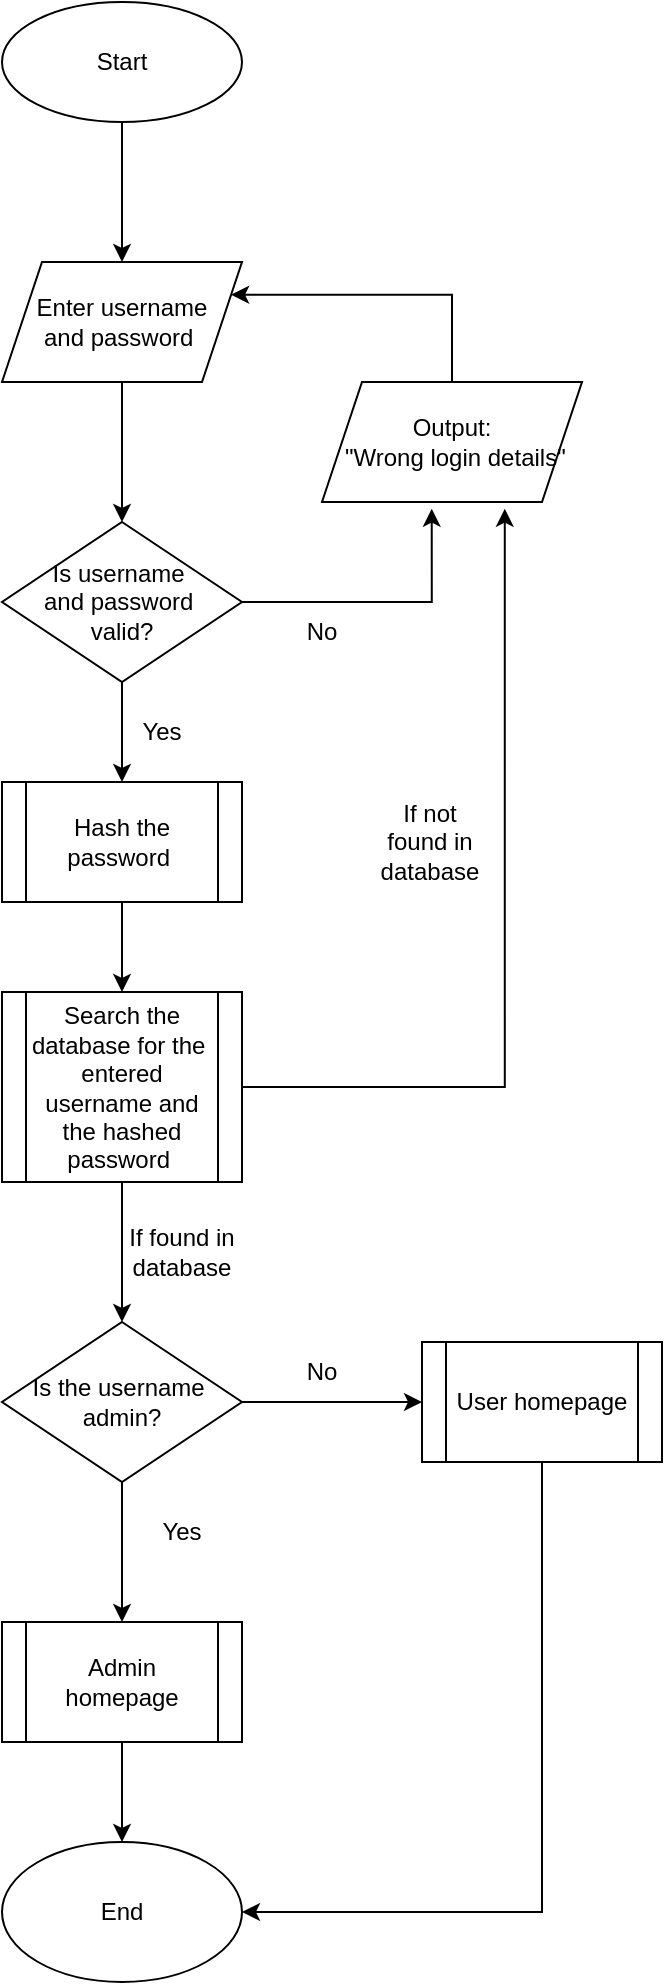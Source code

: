 <mxfile version="26.0.13">
  <diagram id="C5RBs43oDa-KdzZeNtuy" name="Page-1">
    <mxGraphModel dx="1764" dy="916" grid="1" gridSize="10" guides="1" tooltips="1" connect="1" arrows="1" fold="1" page="1" pageScale="1" pageWidth="827" pageHeight="1169" math="0" shadow="0">
      <root>
        <mxCell id="WIyWlLk6GJQsqaUBKTNV-0" />
        <mxCell id="WIyWlLk6GJQsqaUBKTNV-1" parent="WIyWlLk6GJQsqaUBKTNV-0" />
        <mxCell id="Uu99uthvuE6E15-0EjU5-3" style="edgeStyle=orthogonalEdgeStyle;rounded=0;orthogonalLoop=1;jettySize=auto;html=1;exitX=0.5;exitY=1;exitDx=0;exitDy=0;entryX=0.5;entryY=0;entryDx=0;entryDy=0;" edge="1" parent="WIyWlLk6GJQsqaUBKTNV-1" source="Uu99uthvuE6E15-0EjU5-0" target="Uu99uthvuE6E15-0EjU5-1">
          <mxGeometry relative="1" as="geometry" />
        </mxCell>
        <mxCell id="Uu99uthvuE6E15-0EjU5-0" value="Start" style="ellipse;whiteSpace=wrap;html=1;" vertex="1" parent="WIyWlLk6GJQsqaUBKTNV-1">
          <mxGeometry x="230" y="60" width="120" height="60" as="geometry" />
        </mxCell>
        <mxCell id="Uu99uthvuE6E15-0EjU5-5" value="" style="edgeStyle=orthogonalEdgeStyle;rounded=0;orthogonalLoop=1;jettySize=auto;html=1;" edge="1" parent="WIyWlLk6GJQsqaUBKTNV-1" source="Uu99uthvuE6E15-0EjU5-1" target="Uu99uthvuE6E15-0EjU5-4">
          <mxGeometry relative="1" as="geometry" />
        </mxCell>
        <mxCell id="Uu99uthvuE6E15-0EjU5-1" value="Enter username&lt;div&gt;and password&amp;nbsp;&lt;/div&gt;" style="shape=parallelogram;perimeter=parallelogramPerimeter;whiteSpace=wrap;html=1;fixedSize=1;" vertex="1" parent="WIyWlLk6GJQsqaUBKTNV-1">
          <mxGeometry x="230" y="190" width="120" height="60" as="geometry" />
        </mxCell>
        <mxCell id="Uu99uthvuE6E15-0EjU5-8" style="edgeStyle=orthogonalEdgeStyle;rounded=0;orthogonalLoop=1;jettySize=auto;html=1;entryX=0.5;entryY=0;entryDx=0;entryDy=0;" edge="1" parent="WIyWlLk6GJQsqaUBKTNV-1" source="Uu99uthvuE6E15-0EjU5-4" target="Uu99uthvuE6E15-0EjU5-7">
          <mxGeometry relative="1" as="geometry" />
        </mxCell>
        <mxCell id="Uu99uthvuE6E15-0EjU5-4" value="Is username&amp;nbsp;&lt;div&gt;and password&amp;nbsp;&lt;/div&gt;&lt;div&gt;valid?&lt;/div&gt;" style="rhombus;whiteSpace=wrap;html=1;" vertex="1" parent="WIyWlLk6GJQsqaUBKTNV-1">
          <mxGeometry x="230" y="320" width="120" height="80" as="geometry" />
        </mxCell>
        <mxCell id="Uu99uthvuE6E15-0EjU5-6" value="Yes" style="text;html=1;align=center;verticalAlign=middle;whiteSpace=wrap;rounded=0;" vertex="1" parent="WIyWlLk6GJQsqaUBKTNV-1">
          <mxGeometry x="280" y="410" width="60" height="30" as="geometry" />
        </mxCell>
        <mxCell id="Uu99uthvuE6E15-0EjU5-14" style="edgeStyle=orthogonalEdgeStyle;rounded=0;orthogonalLoop=1;jettySize=auto;html=1;exitX=0.5;exitY=1;exitDx=0;exitDy=0;entryX=0.5;entryY=0;entryDx=0;entryDy=0;" edge="1" parent="WIyWlLk6GJQsqaUBKTNV-1" source="Uu99uthvuE6E15-0EjU5-7" target="Uu99uthvuE6E15-0EjU5-13">
          <mxGeometry relative="1" as="geometry" />
        </mxCell>
        <mxCell id="Uu99uthvuE6E15-0EjU5-7" value="Hash the password&amp;nbsp;" style="shape=process;whiteSpace=wrap;html=1;backgroundOutline=1;" vertex="1" parent="WIyWlLk6GJQsqaUBKTNV-1">
          <mxGeometry x="230" y="450" width="120" height="60" as="geometry" />
        </mxCell>
        <mxCell id="Uu99uthvuE6E15-0EjU5-12" style="edgeStyle=orthogonalEdgeStyle;rounded=0;orthogonalLoop=1;jettySize=auto;html=1;entryX=1;entryY=0.25;entryDx=0;entryDy=0;exitX=0.5;exitY=0;exitDx=0;exitDy=0;" edge="1" parent="WIyWlLk6GJQsqaUBKTNV-1" source="Uu99uthvuE6E15-0EjU5-9" target="Uu99uthvuE6E15-0EjU5-1">
          <mxGeometry relative="1" as="geometry" />
        </mxCell>
        <mxCell id="Uu99uthvuE6E15-0EjU5-9" value="Output:&lt;div&gt;&amp;nbsp;&quot;Wrong login details&quot;&lt;/div&gt;" style="shape=parallelogram;perimeter=parallelogramPerimeter;whiteSpace=wrap;html=1;fixedSize=1;" vertex="1" parent="WIyWlLk6GJQsqaUBKTNV-1">
          <mxGeometry x="390" y="250" width="130" height="60" as="geometry" />
        </mxCell>
        <mxCell id="Uu99uthvuE6E15-0EjU5-10" style="edgeStyle=orthogonalEdgeStyle;rounded=0;orthogonalLoop=1;jettySize=auto;html=1;entryX=0.422;entryY=1.056;entryDx=0;entryDy=0;entryPerimeter=0;" edge="1" parent="WIyWlLk6GJQsqaUBKTNV-1" source="Uu99uthvuE6E15-0EjU5-4" target="Uu99uthvuE6E15-0EjU5-9">
          <mxGeometry relative="1" as="geometry" />
        </mxCell>
        <mxCell id="Uu99uthvuE6E15-0EjU5-11" value="No" style="text;html=1;align=center;verticalAlign=middle;whiteSpace=wrap;rounded=0;" vertex="1" parent="WIyWlLk6GJQsqaUBKTNV-1">
          <mxGeometry x="360" y="360" width="60" height="30" as="geometry" />
        </mxCell>
        <mxCell id="Uu99uthvuE6E15-0EjU5-16" value="" style="edgeStyle=orthogonalEdgeStyle;rounded=0;orthogonalLoop=1;jettySize=auto;html=1;" edge="1" parent="WIyWlLk6GJQsqaUBKTNV-1" source="Uu99uthvuE6E15-0EjU5-13" target="Uu99uthvuE6E15-0EjU5-15">
          <mxGeometry relative="1" as="geometry" />
        </mxCell>
        <mxCell id="Uu99uthvuE6E15-0EjU5-13" value="Search the database for the&amp;nbsp;&lt;div&gt;entered username and the hashed password&amp;nbsp;&lt;/div&gt;" style="shape=process;whiteSpace=wrap;html=1;backgroundOutline=1;" vertex="1" parent="WIyWlLk6GJQsqaUBKTNV-1">
          <mxGeometry x="230" y="555" width="120" height="95" as="geometry" />
        </mxCell>
        <mxCell id="Uu99uthvuE6E15-0EjU5-20" style="edgeStyle=orthogonalEdgeStyle;rounded=0;orthogonalLoop=1;jettySize=auto;html=1;entryX=0.5;entryY=0;entryDx=0;entryDy=0;" edge="1" parent="WIyWlLk6GJQsqaUBKTNV-1" source="Uu99uthvuE6E15-0EjU5-15" target="Uu99uthvuE6E15-0EjU5-19">
          <mxGeometry relative="1" as="geometry" />
        </mxCell>
        <mxCell id="Uu99uthvuE6E15-0EjU5-21" style="edgeStyle=orthogonalEdgeStyle;rounded=0;orthogonalLoop=1;jettySize=auto;html=1;entryX=0;entryY=0.5;entryDx=0;entryDy=0;" edge="1" parent="WIyWlLk6GJQsqaUBKTNV-1" source="Uu99uthvuE6E15-0EjU5-15" target="Uu99uthvuE6E15-0EjU5-18">
          <mxGeometry relative="1" as="geometry" />
        </mxCell>
        <mxCell id="Uu99uthvuE6E15-0EjU5-15" value="Is the username&amp;nbsp;&lt;div&gt;admin?&lt;/div&gt;" style="rhombus;whiteSpace=wrap;html=1;" vertex="1" parent="WIyWlLk6GJQsqaUBKTNV-1">
          <mxGeometry x="230" y="720" width="120" height="80" as="geometry" />
        </mxCell>
        <mxCell id="Uu99uthvuE6E15-0EjU5-17" value="If found in database" style="text;html=1;align=center;verticalAlign=middle;whiteSpace=wrap;rounded=0;" vertex="1" parent="WIyWlLk6GJQsqaUBKTNV-1">
          <mxGeometry x="290" y="670" width="60" height="30" as="geometry" />
        </mxCell>
        <mxCell id="Uu99uthvuE6E15-0EjU5-28" style="edgeStyle=orthogonalEdgeStyle;rounded=0;orthogonalLoop=1;jettySize=auto;html=1;entryX=1;entryY=0.5;entryDx=0;entryDy=0;exitX=0.5;exitY=1;exitDx=0;exitDy=0;" edge="1" parent="WIyWlLk6GJQsqaUBKTNV-1" source="Uu99uthvuE6E15-0EjU5-18" target="Uu99uthvuE6E15-0EjU5-26">
          <mxGeometry relative="1" as="geometry" />
        </mxCell>
        <mxCell id="Uu99uthvuE6E15-0EjU5-18" value="User homepage" style="shape=process;whiteSpace=wrap;html=1;backgroundOutline=1;" vertex="1" parent="WIyWlLk6GJQsqaUBKTNV-1">
          <mxGeometry x="440" y="730" width="120" height="60" as="geometry" />
        </mxCell>
        <mxCell id="Uu99uthvuE6E15-0EjU5-27" style="edgeStyle=orthogonalEdgeStyle;rounded=0;orthogonalLoop=1;jettySize=auto;html=1;exitX=0.5;exitY=1;exitDx=0;exitDy=0;entryX=0.5;entryY=0;entryDx=0;entryDy=0;" edge="1" parent="WIyWlLk6GJQsqaUBKTNV-1" source="Uu99uthvuE6E15-0EjU5-19" target="Uu99uthvuE6E15-0EjU5-26">
          <mxGeometry relative="1" as="geometry" />
        </mxCell>
        <mxCell id="Uu99uthvuE6E15-0EjU5-19" value="Admin homepage" style="shape=process;whiteSpace=wrap;html=1;backgroundOutline=1;" vertex="1" parent="WIyWlLk6GJQsqaUBKTNV-1">
          <mxGeometry x="230" y="870" width="120" height="60" as="geometry" />
        </mxCell>
        <mxCell id="Uu99uthvuE6E15-0EjU5-22" value="Yes" style="text;html=1;align=center;verticalAlign=middle;whiteSpace=wrap;rounded=0;" vertex="1" parent="WIyWlLk6GJQsqaUBKTNV-1">
          <mxGeometry x="290" y="810" width="60" height="30" as="geometry" />
        </mxCell>
        <mxCell id="Uu99uthvuE6E15-0EjU5-23" value="No" style="text;html=1;align=center;verticalAlign=middle;whiteSpace=wrap;rounded=0;" vertex="1" parent="WIyWlLk6GJQsqaUBKTNV-1">
          <mxGeometry x="360" y="730" width="60" height="30" as="geometry" />
        </mxCell>
        <mxCell id="Uu99uthvuE6E15-0EjU5-24" style="edgeStyle=orthogonalEdgeStyle;rounded=0;orthogonalLoop=1;jettySize=auto;html=1;entryX=0.703;entryY=1.056;entryDx=0;entryDy=0;entryPerimeter=0;" edge="1" parent="WIyWlLk6GJQsqaUBKTNV-1" source="Uu99uthvuE6E15-0EjU5-13" target="Uu99uthvuE6E15-0EjU5-9">
          <mxGeometry relative="1" as="geometry" />
        </mxCell>
        <mxCell id="Uu99uthvuE6E15-0EjU5-25" value="If not found in database" style="text;html=1;align=center;verticalAlign=middle;whiteSpace=wrap;rounded=0;" vertex="1" parent="WIyWlLk6GJQsqaUBKTNV-1">
          <mxGeometry x="414" y="465" width="60" height="30" as="geometry" />
        </mxCell>
        <mxCell id="Uu99uthvuE6E15-0EjU5-26" value="End" style="ellipse;whiteSpace=wrap;html=1;" vertex="1" parent="WIyWlLk6GJQsqaUBKTNV-1">
          <mxGeometry x="230" y="980" width="120" height="70" as="geometry" />
        </mxCell>
      </root>
    </mxGraphModel>
  </diagram>
</mxfile>
